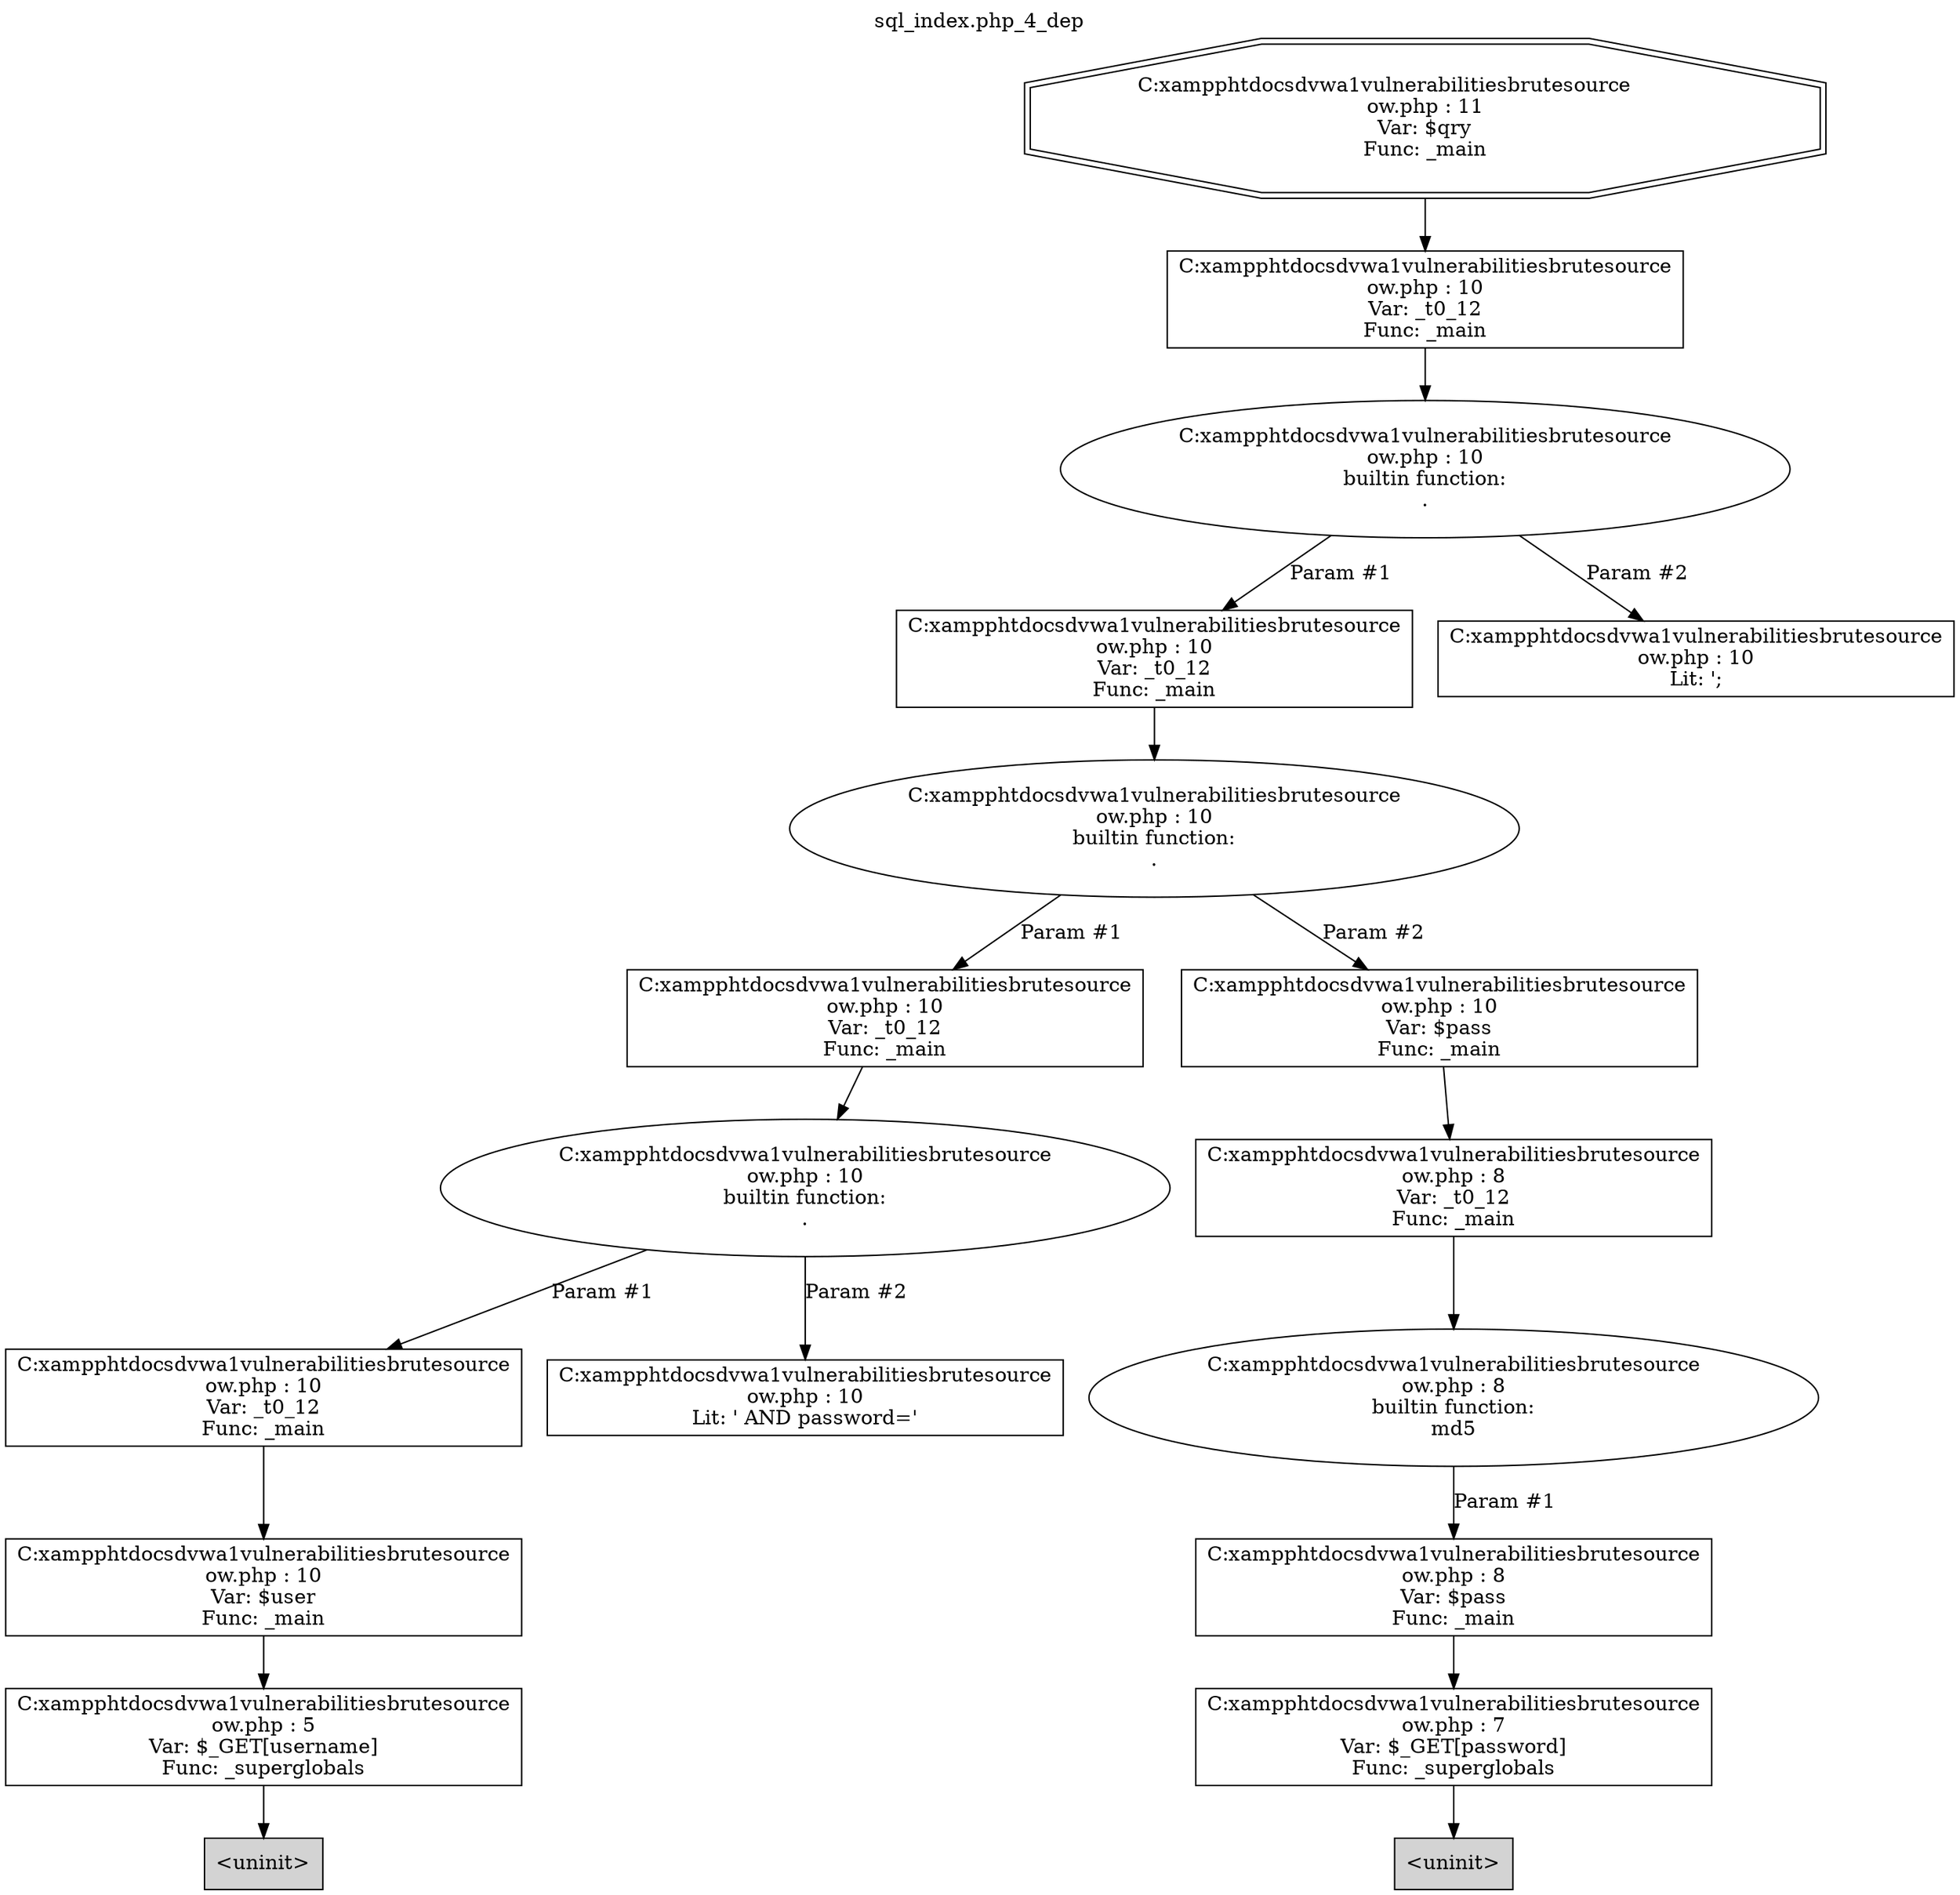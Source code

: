 digraph cfg {
  label="sql_index.php_4_dep";
  labelloc=t;
  n1 [shape=doubleoctagon, label="C:\xampp\htdocs\dvwa1\vulnerabilities\brute\source\low.php : 11\nVar: $qry\nFunc: _main\n"];
  n2 [shape=box, label="C:\xampp\htdocs\dvwa1\vulnerabilities\brute\source\low.php : 10\nVar: _t0_12\nFunc: _main\n"];
  n3 [shape=ellipse, label="C:\xampp\htdocs\dvwa1\vulnerabilities\brute\source\low.php : 10\nbuiltin function:\n.\n"];
  n4 [shape=box, label="C:\xampp\htdocs\dvwa1\vulnerabilities\brute\source\low.php : 10\nVar: _t0_12\nFunc: _main\n"];
  n5 [shape=ellipse, label="C:\xampp\htdocs\dvwa1\vulnerabilities\brute\source\low.php : 10\nbuiltin function:\n.\n"];
  n6 [shape=box, label="C:\xampp\htdocs\dvwa1\vulnerabilities\brute\source\low.php : 10\nVar: _t0_12\nFunc: _main\n"];
  n7 [shape=ellipse, label="C:\xampp\htdocs\dvwa1\vulnerabilities\brute\source\low.php : 10\nbuiltin function:\n.\n"];
  n8 [shape=box, label="C:\xampp\htdocs\dvwa1\vulnerabilities\brute\source\low.php : 10\nVar: _t0_12\nFunc: _main\n"];
  n9 [shape=box, label="C:\xampp\htdocs\dvwa1\vulnerabilities\brute\source\low.php : 10\nVar: $user\nFunc: _main\n"];
  n10 [shape=box, label="C:\xampp\htdocs\dvwa1\vulnerabilities\brute\source\low.php : 5\nVar: $_GET[username]\nFunc: _superglobals\n"];
  n11 [shape=box, label="<uninit>",style=filled];
  n12 [shape=box, label="C:\xampp\htdocs\dvwa1\vulnerabilities\brute\source\low.php : 10\nLit: ' AND password='\n"];
  n13 [shape=box, label="C:\xampp\htdocs\dvwa1\vulnerabilities\brute\source\low.php : 10\nVar: $pass\nFunc: _main\n"];
  n14 [shape=box, label="C:\xampp\htdocs\dvwa1\vulnerabilities\brute\source\low.php : 8\nVar: _t0_12\nFunc: _main\n"];
  n15 [shape=ellipse, label="C:\xampp\htdocs\dvwa1\vulnerabilities\brute\source\low.php : 8\nbuiltin function:\nmd5\n"];
  n16 [shape=box, label="C:\xampp\htdocs\dvwa1\vulnerabilities\brute\source\low.php : 8\nVar: $pass\nFunc: _main\n"];
  n17 [shape=box, label="C:\xampp\htdocs\dvwa1\vulnerabilities\brute\source\low.php : 7\nVar: $_GET[password]\nFunc: _superglobals\n"];
  n18 [shape=box, label="<uninit>",style=filled];
  n19 [shape=box, label="C:\xampp\htdocs\dvwa1\vulnerabilities\brute\source\low.php : 10\nLit: ';\n"];
  n2 -> n3;
  n4 -> n5;
  n6 -> n7;
  n10 -> n11;
  n9 -> n10;
  n8 -> n9;
  n7 -> n8[label="Param #1"];
  n7 -> n12[label="Param #2"];
  n5 -> n6[label="Param #1"];
  n5 -> n13[label="Param #2"];
  n14 -> n15;
  n17 -> n18;
  n16 -> n17;
  n15 -> n16[label="Param #1"];
  n13 -> n14;
  n3 -> n4[label="Param #1"];
  n3 -> n19[label="Param #2"];
  n1 -> n2;
}
